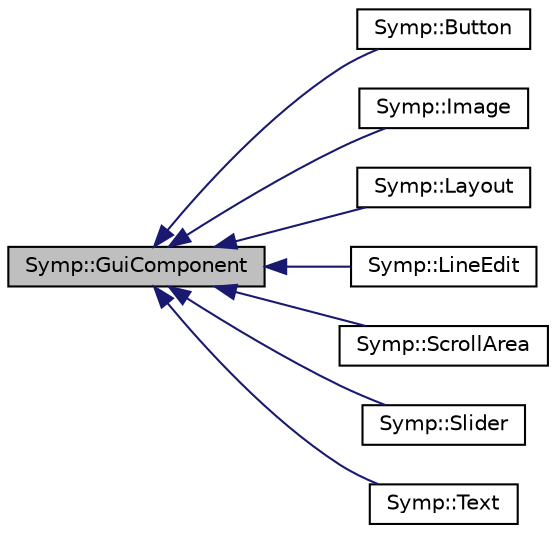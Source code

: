 digraph "Symp::GuiComponent"
{
  edge [fontname="Helvetica",fontsize="10",labelfontname="Helvetica",labelfontsize="10"];
  node [fontname="Helvetica",fontsize="10",shape=record];
  rankdir="LR";
  Node1 [label="Symp::GuiComponent",height=0.2,width=0.4,color="black", fillcolor="grey75", style="filled" fontcolor="black"];
  Node1 -> Node2 [dir="back",color="midnightblue",fontsize="10",style="solid",fontname="Helvetica"];
  Node2 [label="Symp::Button",height=0.2,width=0.4,color="black", fillcolor="white", style="filled",URL="$class_symp_1_1_button.html",tooltip="Button class. This class inherits the GuiComponent class. A Button is a clickable and selectable comp..."];
  Node1 -> Node3 [dir="back",color="midnightblue",fontsize="10",style="solid",fontname="Helvetica"];
  Node3 [label="Symp::Image",height=0.2,width=0.4,color="black", fillcolor="white", style="filled",URL="$class_symp_1_1_image.html"];
  Node1 -> Node4 [dir="back",color="midnightblue",fontsize="10",style="solid",fontname="Helvetica"];
  Node4 [label="Symp::Layout",height=0.2,width=0.4,color="black", fillcolor="white", style="filled",URL="$class_symp_1_1_layout.html"];
  Node1 -> Node5 [dir="back",color="midnightblue",fontsize="10",style="solid",fontname="Helvetica"];
  Node5 [label="Symp::LineEdit",height=0.2,width=0.4,color="black", fillcolor="white", style="filled",URL="$class_symp_1_1_line_edit.html"];
  Node1 -> Node6 [dir="back",color="midnightblue",fontsize="10",style="solid",fontname="Helvetica"];
  Node6 [label="Symp::ScrollArea",height=0.2,width=0.4,color="black", fillcolor="white", style="filled",URL="$class_symp_1_1_scroll_area.html"];
  Node1 -> Node7 [dir="back",color="midnightblue",fontsize="10",style="solid",fontname="Helvetica"];
  Node7 [label="Symp::Slider",height=0.2,width=0.4,color="black", fillcolor="white", style="filled",URL="$class_symp_1_1_slider.html"];
  Node1 -> Node8 [dir="back",color="midnightblue",fontsize="10",style="solid",fontname="Helvetica"];
  Node8 [label="Symp::Text",height=0.2,width=0.4,color="black", fillcolor="white", style="filled",URL="$class_symp_1_1_text.html",tooltip="Text class. This class inherits the GuiComponent class. "];
}
